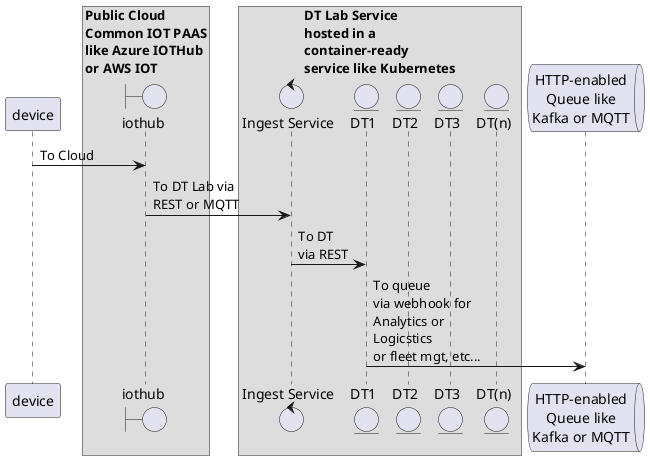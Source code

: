 @startuml
participant device as d1
box "Public Cloud\nCommon IOT PAAS\nlike Azure IOTHub\nor AWS IOT"
boundary    iothub as iothub
end box
box "DT Lab Service\nhosted in a\ncontainer-ready\nservice like Kubernetes"
control     ingest as "Ingest Service"
entity      dt1    as "DT1"
entity      dt2    as "DT2"
entity      dt3    as "DT3"
entity      dtn    as "DT(n)"
end box
queue       out1  as "HTTP-enabled\nQueue like\nKafka or MQTT"

d1 -> iothub : To Cloud 
iothub -> ingest : To DT Lab via\nREST or MQTT
ingest -> dt1 : To DT\nvia REST
dt1 -> out1: To queue\nvia webhook for\nAnalytics or\nLogicstics\nor fleet mgt, etc...
@enduml
